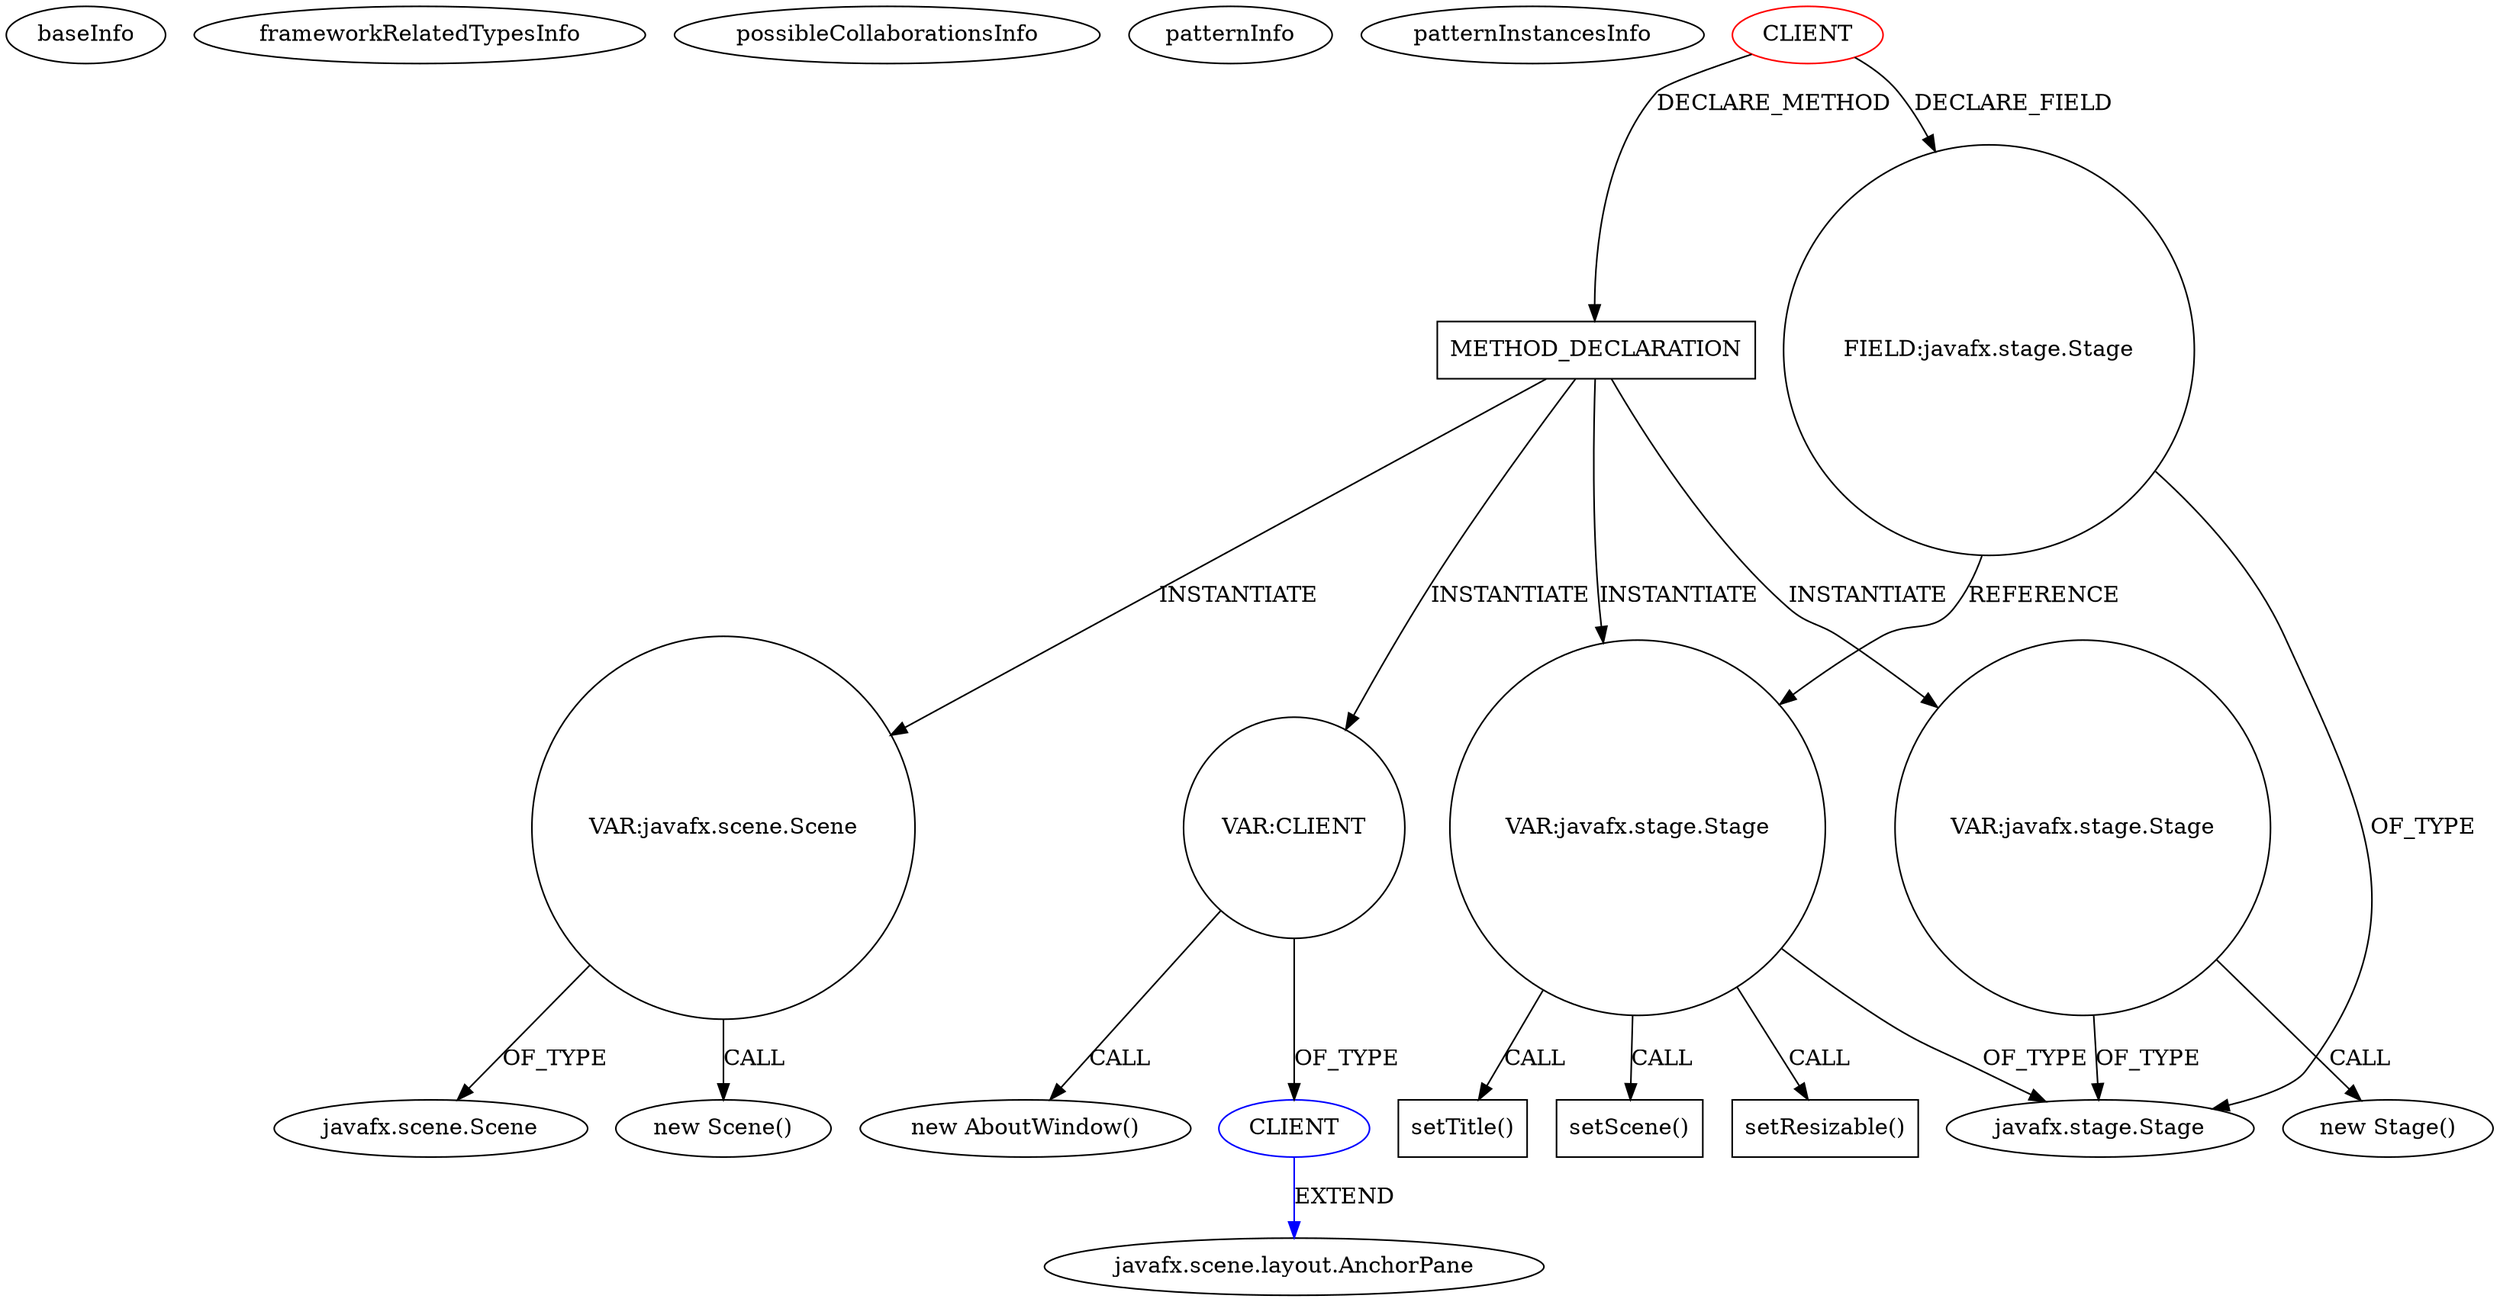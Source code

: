 digraph {
baseInfo[graphId=4574,category="pattern",isAnonymous=false,possibleRelation=false]
frameworkRelatedTypesInfo[]
possibleCollaborationsInfo[]
patternInfo[frequency=2.0,patternRootClient=0]
patternInstancesInfo[0="sebbafer-Sebanana~/sebbafer-Sebanana/Sebanana-master/src/sebanana/views/GameviewController.java~GameviewController~4133",1="sebbafer-Sebanana~/sebbafer-Sebanana/Sebanana-master/src/sebanana/views/MyMenubar.java~MyMenubar~4131"]
43[label="new AboutWindow()",vertexType="CONSTRUCTOR_CALL",isFrameworkType=false]
44[label="VAR:CLIENT",vertexType="VARIABLE_EXPRESION",isFrameworkType=false,shape=circle]
36[label="METHOD_DECLARATION",vertexType="CLIENT_METHOD_DECLARATION",isFrameworkType=false,shape=box]
0[label="CLIENT",vertexType="ROOT_CLIENT_CLASS_DECLARATION",isFrameworkType=false,color=red]
2[label="FIELD:javafx.stage.Stage",vertexType="FIELD_DECLARATION",isFrameworkType=false,shape=circle]
3[label="javafx.stage.Stage",vertexType="FRAMEWORK_CLASS_TYPE",isFrameworkType=false]
38[label="VAR:javafx.stage.Stage",vertexType="VARIABLE_EXPRESION",isFrameworkType=false,shape=circle]
37[label="new Stage()",vertexType="CONSTRUCTOR_CALL",isFrameworkType=false]
47[label="VAR:javafx.stage.Stage",vertexType="VARIABLE_EXPRESION",isFrameworkType=false,shape=circle]
41[label="VAR:javafx.scene.Scene",vertexType="VARIABLE_EXPRESION",isFrameworkType=false,shape=circle]
40[label="new Scene()",vertexType="CONSTRUCTOR_CALL",isFrameworkType=false]
48[label="setScene()",vertexType="INSIDE_CALL",isFrameworkType=false,shape=box]
53[label="setResizable()",vertexType="INSIDE_CALL",isFrameworkType=false,shape=box]
42[label="javafx.scene.Scene",vertexType="FRAMEWORK_CLASS_TYPE",isFrameworkType=false]
51[label="setTitle()",vertexType="INSIDE_CALL",isFrameworkType=false,shape=box]
45[label="CLIENT",vertexType="REFERENCE_CLIENT_CLASS_DECLARATION",isFrameworkType=false,color=blue]
46[label="javafx.scene.layout.AnchorPane",vertexType="FRAMEWORK_CLASS_TYPE",isFrameworkType=false]
41->40[label="CALL"]
47->53[label="CALL"]
47->48[label="CALL"]
45->46[label="EXTEND",color=blue]
36->44[label="INSTANTIATE"]
38->3[label="OF_TYPE"]
38->37[label="CALL"]
47->51[label="CALL"]
47->3[label="OF_TYPE"]
36->41[label="INSTANTIATE"]
0->2[label="DECLARE_FIELD"]
2->47[label="REFERENCE"]
0->36[label="DECLARE_METHOD"]
44->45[label="OF_TYPE"]
44->43[label="CALL"]
36->47[label="INSTANTIATE"]
41->42[label="OF_TYPE"]
36->38[label="INSTANTIATE"]
2->3[label="OF_TYPE"]
}
